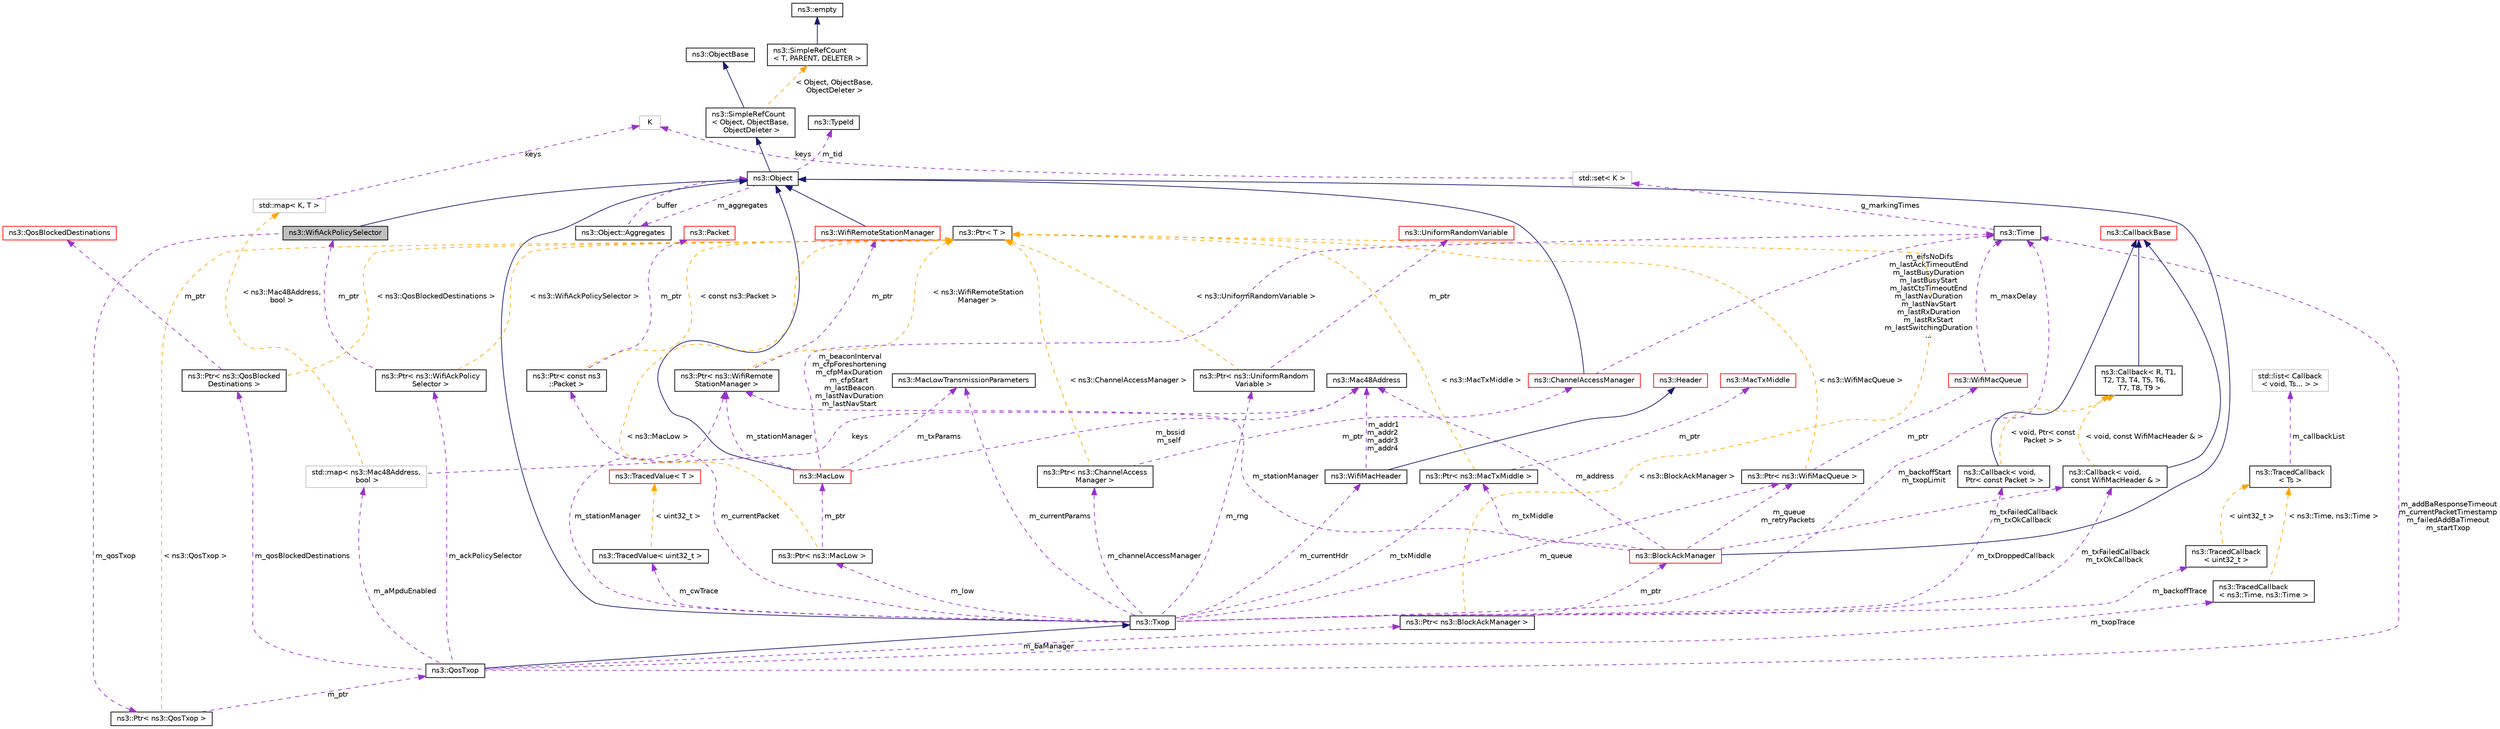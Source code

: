 digraph "ns3::WifiAckPolicySelector"
{
 // LATEX_PDF_SIZE
  edge [fontname="Helvetica",fontsize="10",labelfontname="Helvetica",labelfontsize="10"];
  node [fontname="Helvetica",fontsize="10",shape=record];
  Node1 [label="ns3::WifiAckPolicySelector",height=0.2,width=0.4,color="black", fillcolor="grey75", style="filled", fontcolor="black",tooltip="WifiAckPolicySelector is in charge of selecting the acknowledgment policy for PSDUs containing QoS Da..."];
  Node2 -> Node1 [dir="back",color="midnightblue",fontsize="10",style="solid",fontname="Helvetica"];
  Node2 [label="ns3::Object",height=0.2,width=0.4,color="black", fillcolor="white", style="filled",URL="$classns3_1_1_object.html",tooltip="A base class which provides memory management and object aggregation."];
  Node3 -> Node2 [dir="back",color="midnightblue",fontsize="10",style="solid",fontname="Helvetica"];
  Node3 [label="ns3::SimpleRefCount\l\< Object, ObjectBase,\l ObjectDeleter \>",height=0.2,width=0.4,color="black", fillcolor="white", style="filled",URL="$classns3_1_1_simple_ref_count.html",tooltip=" "];
  Node4 -> Node3 [dir="back",color="midnightblue",fontsize="10",style="solid",fontname="Helvetica"];
  Node4 [label="ns3::ObjectBase",height=0.2,width=0.4,color="black", fillcolor="white", style="filled",URL="$classns3_1_1_object_base.html",tooltip="Anchor the ns-3 type and attribute system."];
  Node5 -> Node3 [dir="back",color="orange",fontsize="10",style="dashed",label=" \< Object, ObjectBase,\l ObjectDeleter \>" ,fontname="Helvetica"];
  Node5 [label="ns3::SimpleRefCount\l\< T, PARENT, DELETER \>",height=0.2,width=0.4,color="black", fillcolor="white", style="filled",URL="$classns3_1_1_simple_ref_count.html",tooltip="A template-based reference counting class."];
  Node6 -> Node5 [dir="back",color="midnightblue",fontsize="10",style="solid",fontname="Helvetica"];
  Node6 [label="ns3::empty",height=0.2,width=0.4,color="black", fillcolor="white", style="filled",URL="$classns3_1_1empty.html",tooltip="make Callback use a separate empty type"];
  Node7 -> Node2 [dir="back",color="darkorchid3",fontsize="10",style="dashed",label=" m_tid" ,fontname="Helvetica"];
  Node7 [label="ns3::TypeId",height=0.2,width=0.4,color="black", fillcolor="white", style="filled",URL="$classns3_1_1_type_id.html",tooltip="a unique identifier for an interface."];
  Node8 -> Node2 [dir="back",color="darkorchid3",fontsize="10",style="dashed",label=" m_aggregates" ,fontname="Helvetica"];
  Node8 [label="ns3::Object::Aggregates",height=0.2,width=0.4,color="black", fillcolor="white", style="filled",URL="$structns3_1_1_object_1_1_aggregates.html",tooltip="The list of Objects aggregated to this one."];
  Node2 -> Node8 [dir="back",color="darkorchid3",fontsize="10",style="dashed",label=" buffer" ,fontname="Helvetica"];
  Node9 -> Node1 [dir="back",color="darkorchid3",fontsize="10",style="dashed",label=" m_qosTxop" ,fontname="Helvetica"];
  Node9 [label="ns3::Ptr\< ns3::QosTxop \>",height=0.2,width=0.4,color="black", fillcolor="white", style="filled",URL="$classns3_1_1_ptr.html",tooltip=" "];
  Node10 -> Node9 [dir="back",color="darkorchid3",fontsize="10",style="dashed",label=" m_ptr" ,fontname="Helvetica"];
  Node10 [label="ns3::QosTxop",height=0.2,width=0.4,color="black", fillcolor="white", style="filled",URL="$classns3_1_1_qos_txop.html",tooltip="Handle packet fragmentation and retransmissions for QoS data frames as well as MSDU aggregation (A-MS..."];
  Node11 -> Node10 [dir="back",color="midnightblue",fontsize="10",style="solid",fontname="Helvetica"];
  Node11 [label="ns3::Txop",height=0.2,width=0.4,color="black", fillcolor="white", style="filled",URL="$classns3_1_1_txop.html",tooltip="Handle packet fragmentation and retransmissions for data and management frames."];
  Node2 -> Node11 [dir="back",color="midnightblue",fontsize="10",style="solid",fontname="Helvetica"];
  Node12 -> Node11 [dir="back",color="darkorchid3",fontsize="10",style="dashed",label=" m_low" ,fontname="Helvetica"];
  Node12 [label="ns3::Ptr\< ns3::MacLow \>",height=0.2,width=0.4,color="black", fillcolor="white", style="filled",URL="$classns3_1_1_ptr.html",tooltip=" "];
  Node13 -> Node12 [dir="back",color="darkorchid3",fontsize="10",style="dashed",label=" m_ptr" ,fontname="Helvetica"];
  Node13 [label="ns3::MacLow",height=0.2,width=0.4,color="red", fillcolor="white", style="filled",URL="$classns3_1_1_mac_low.html",tooltip="handle RTS/CTS/Data/Ack transactions."];
  Node2 -> Node13 [dir="back",color="midnightblue",fontsize="10",style="solid",fontname="Helvetica"];
  Node14 -> Node13 [dir="back",color="darkorchid3",fontsize="10",style="dashed",label=" m_bssid\nm_self" ,fontname="Helvetica"];
  Node14 [label="ns3::Mac48Address",height=0.2,width=0.4,color="black", fillcolor="white", style="filled",URL="$classns3_1_1_mac48_address.html",tooltip="an EUI-48 address"];
  Node74 -> Node13 [dir="back",color="darkorchid3",fontsize="10",style="dashed",label=" m_stationManager" ,fontname="Helvetica"];
  Node74 [label="ns3::Ptr\< ns3::WifiRemote\lStationManager \>",height=0.2,width=0.4,color="black", fillcolor="white", style="filled",URL="$classns3_1_1_ptr.html",tooltip=" "];
  Node75 -> Node74 [dir="back",color="darkorchid3",fontsize="10",style="dashed",label=" m_ptr" ,fontname="Helvetica"];
  Node75 [label="ns3::WifiRemoteStationManager",height=0.2,width=0.4,color="red", fillcolor="white", style="filled",URL="$classns3_1_1_wifi_remote_station_manager.html",tooltip="hold a list of per-remote-station state."];
  Node2 -> Node75 [dir="back",color="midnightblue",fontsize="10",style="solid",fontname="Helvetica"];
  Node25 -> Node74 [dir="back",color="orange",fontsize="10",style="dashed",label=" \< ns3::WifiRemoteStation\lManager \>" ,fontname="Helvetica"];
  Node25 [label="ns3::Ptr\< T \>",height=0.2,width=0.4,color="black", fillcolor="white", style="filled",URL="$classns3_1_1_ptr.html",tooltip="Smart pointer class similar to boost::intrusive_ptr."];
  Node194 -> Node13 [dir="back",color="darkorchid3",fontsize="10",style="dashed",label=" m_txParams" ,fontname="Helvetica"];
  Node194 [label="ns3::MacLowTransmissionParameters",height=0.2,width=0.4,color="black", fillcolor="white", style="filled",URL="$classns3_1_1_mac_low_transmission_parameters.html",tooltip="control how a packet is transmitted."];
  Node49 -> Node13 [dir="back",color="darkorchid3",fontsize="10",style="dashed",label=" m_beaconInterval\nm_cfpForeshortening\nm_cfpMaxDuration\nm_cfpStart\nm_lastBeacon\nm_lastNavDuration\nm_lastNavStart" ,fontname="Helvetica"];
  Node49 [label="ns3::Time",height=0.2,width=0.4,color="black", fillcolor="white", style="filled",URL="$classns3_1_1_time.html",tooltip="Simulation virtual time values and global simulation resolution."];
  Node50 -> Node49 [dir="back",color="darkorchid3",fontsize="10",style="dashed",label=" g_markingTimes" ,fontname="Helvetica"];
  Node50 [label="std::set\< K \>",height=0.2,width=0.4,color="grey75", fillcolor="white", style="filled",tooltip=" "];
  Node37 -> Node50 [dir="back",color="darkorchid3",fontsize="10",style="dashed",label=" keys" ,fontname="Helvetica"];
  Node37 [label="K",height=0.2,width=0.4,color="grey75", fillcolor="white", style="filled",tooltip=" "];
  Node25 -> Node12 [dir="back",color="orange",fontsize="10",style="dashed",label=" \< ns3::MacLow \>" ,fontname="Helvetica"];
  Node46 -> Node11 [dir="back",color="darkorchid3",fontsize="10",style="dashed",label=" m_currentHdr" ,fontname="Helvetica"];
  Node46 [label="ns3::WifiMacHeader",height=0.2,width=0.4,color="black", fillcolor="white", style="filled",URL="$classns3_1_1_wifi_mac_header.html",tooltip="Implements the IEEE 802.11 MAC header."];
  Node47 -> Node46 [dir="back",color="midnightblue",fontsize="10",style="solid",fontname="Helvetica"];
  Node47 [label="ns3::Header",height=0.2,width=0.4,color="red", fillcolor="white", style="filled",URL="$classns3_1_1_header.html",tooltip="Protocol header serialization and deserialization."];
  Node14 -> Node46 [dir="back",color="darkorchid3",fontsize="10",style="dashed",label=" m_addr1\nm_addr2\nm_addr3\nm_addr4" ,fontname="Helvetica"];
  Node209 -> Node11 [dir="back",color="darkorchid3",fontsize="10",style="dashed",label=" m_txFailedCallback\nm_txOkCallback" ,fontname="Helvetica"];
  Node209 [label="ns3::Callback\< void,\l const WifiMacHeader & \>",height=0.2,width=0.4,color="black", fillcolor="white", style="filled",URL="$classns3_1_1_callback.html",tooltip=" "];
  Node21 -> Node209 [dir="back",color="midnightblue",fontsize="10",style="solid",fontname="Helvetica"];
  Node21 [label="ns3::CallbackBase",height=0.2,width=0.4,color="red", fillcolor="white", style="filled",URL="$classns3_1_1_callback_base.html",tooltip="Base class for Callback class."];
  Node26 -> Node209 [dir="back",color="orange",fontsize="10",style="dashed",label=" \< void, const WifiMacHeader & \>" ,fontname="Helvetica"];
  Node26 [label="ns3::Callback\< R, T1,\l T2, T3, T4, T5, T6,\l T7, T8, T9 \>",height=0.2,width=0.4,color="black", fillcolor="white", style="filled",URL="$classns3_1_1_callback.html",tooltip="Callback template class."];
  Node21 -> Node26 [dir="back",color="midnightblue",fontsize="10",style="solid",fontname="Helvetica"];
  Node74 -> Node11 [dir="back",color="darkorchid3",fontsize="10",style="dashed",label=" m_stationManager" ,fontname="Helvetica"];
  Node194 -> Node11 [dir="back",color="darkorchid3",fontsize="10",style="dashed",label=" m_currentParams" ,fontname="Helvetica"];
  Node49 -> Node11 [dir="back",color="darkorchid3",fontsize="10",style="dashed",label=" m_backoffStart\nm_txopLimit" ,fontname="Helvetica"];
  Node210 -> Node11 [dir="back",color="darkorchid3",fontsize="10",style="dashed",label=" m_channelAccessManager" ,fontname="Helvetica"];
  Node210 [label="ns3::Ptr\< ns3::ChannelAccess\lManager \>",height=0.2,width=0.4,color="black", fillcolor="white", style="filled",URL="$classns3_1_1_ptr.html",tooltip=" "];
  Node202 -> Node210 [dir="back",color="darkorchid3",fontsize="10",style="dashed",label=" m_ptr" ,fontname="Helvetica"];
  Node202 [label="ns3::ChannelAccessManager",height=0.2,width=0.4,color="red", fillcolor="white", style="filled",URL="$classns3_1_1_channel_access_manager.html",tooltip="Manage a set of ns3::Txop."];
  Node2 -> Node202 [dir="back",color="midnightblue",fontsize="10",style="solid",fontname="Helvetica"];
  Node49 -> Node202 [dir="back",color="darkorchid3",fontsize="10",style="dashed",label=" m_eifsNoDifs\nm_lastAckTimeoutEnd\nm_lastBusyDuration\nm_lastBusyStart\nm_lastCtsTimeoutEnd\nm_lastNavDuration\nm_lastNavStart\nm_lastRxDuration\nm_lastRxStart\nm_lastSwitchingDuration\n..." ,fontname="Helvetica"];
  Node25 -> Node210 [dir="back",color="orange",fontsize="10",style="dashed",label=" \< ns3::ChannelAccessManager \>" ,fontname="Helvetica"];
  Node51 -> Node11 [dir="back",color="darkorchid3",fontsize="10",style="dashed",label=" m_currentPacket" ,fontname="Helvetica"];
  Node51 [label="ns3::Ptr\< const ns3\l::Packet \>",height=0.2,width=0.4,color="black", fillcolor="white", style="filled",URL="$classns3_1_1_ptr.html",tooltip=" "];
  Node52 -> Node51 [dir="back",color="darkorchid3",fontsize="10",style="dashed",label=" m_ptr" ,fontname="Helvetica"];
  Node52 [label="ns3::Packet",height=0.2,width=0.4,color="red", fillcolor="white", style="filled",URL="$classns3_1_1_packet.html",tooltip="network packets"];
  Node25 -> Node51 [dir="back",color="orange",fontsize="10",style="dashed",label=" \< const ns3::Packet \>" ,fontname="Helvetica"];
  Node211 -> Node11 [dir="back",color="darkorchid3",fontsize="10",style="dashed",label=" m_queue" ,fontname="Helvetica"];
  Node211 [label="ns3::Ptr\< ns3::WifiMacQueue \>",height=0.2,width=0.4,color="black", fillcolor="white", style="filled",URL="$classns3_1_1_ptr.html",tooltip=" "];
  Node212 -> Node211 [dir="back",color="darkorchid3",fontsize="10",style="dashed",label=" m_ptr" ,fontname="Helvetica"];
  Node212 [label="ns3::WifiMacQueue",height=0.2,width=0.4,color="red", fillcolor="white", style="filled",URL="$classns3_1_1_wifi_mac_queue.html",tooltip="This queue implements the timeout procedure described in (Section 9.19.2.6 \"Retransmit procedures\" pa..."];
  Node49 -> Node212 [dir="back",color="darkorchid3",fontsize="10",style="dashed",label=" m_maxDelay" ,fontname="Helvetica"];
  Node25 -> Node211 [dir="back",color="orange",fontsize="10",style="dashed",label=" \< ns3::WifiMacQueue \>" ,fontname="Helvetica"];
  Node215 -> Node11 [dir="back",color="darkorchid3",fontsize="10",style="dashed",label=" m_backoffTrace" ,fontname="Helvetica"];
  Node215 [label="ns3::TracedCallback\l\< uint32_t \>",height=0.2,width=0.4,color="black", fillcolor="white", style="filled",URL="$classns3_1_1_traced_callback.html",tooltip=" "];
  Node18 -> Node215 [dir="back",color="orange",fontsize="10",style="dashed",label=" \< uint32_t \>" ,fontname="Helvetica"];
  Node18 [label="ns3::TracedCallback\l\< Ts \>",height=0.2,width=0.4,color="black", fillcolor="white", style="filled",URL="$classns3_1_1_traced_callback.html",tooltip="Forward calls to a chain of Callback."];
  Node19 -> Node18 [dir="back",color="darkorchid3",fontsize="10",style="dashed",label=" m_callbackList" ,fontname="Helvetica"];
  Node19 [label="std::list\< Callback\l\< void, Ts... \> \>",height=0.2,width=0.4,color="grey75", fillcolor="white", style="filled",tooltip=" "];
  Node145 -> Node11 [dir="back",color="darkorchid3",fontsize="10",style="dashed",label=" m_rng" ,fontname="Helvetica"];
  Node145 [label="ns3::Ptr\< ns3::UniformRandom\lVariable \>",height=0.2,width=0.4,color="black", fillcolor="white", style="filled",URL="$classns3_1_1_ptr.html",tooltip=" "];
  Node146 -> Node145 [dir="back",color="darkorchid3",fontsize="10",style="dashed",label=" m_ptr" ,fontname="Helvetica"];
  Node146 [label="ns3::UniformRandomVariable",height=0.2,width=0.4,color="red", fillcolor="white", style="filled",URL="$classns3_1_1_uniform_random_variable.html",tooltip="The uniform distribution Random Number Generator (RNG)."];
  Node25 -> Node145 [dir="back",color="orange",fontsize="10",style="dashed",label=" \< ns3::UniformRandomVariable \>" ,fontname="Helvetica"];
  Node216 -> Node11 [dir="back",color="darkorchid3",fontsize="10",style="dashed",label=" m_txMiddle" ,fontname="Helvetica"];
  Node216 [label="ns3::Ptr\< ns3::MacTxMiddle \>",height=0.2,width=0.4,color="black", fillcolor="white", style="filled",URL="$classns3_1_1_ptr.html",tooltip=" "];
  Node217 -> Node216 [dir="back",color="darkorchid3",fontsize="10",style="dashed",label=" m_ptr" ,fontname="Helvetica"];
  Node217 [label="ns3::MacTxMiddle",height=0.2,width=0.4,color="red", fillcolor="white", style="filled",URL="$classns3_1_1_mac_tx_middle.html",tooltip="Handles sequence numbering of IEEE 802.11 data frames."];
  Node25 -> Node216 [dir="back",color="orange",fontsize="10",style="dashed",label=" \< ns3::MacTxMiddle \>" ,fontname="Helvetica"];
  Node220 -> Node11 [dir="back",color="darkorchid3",fontsize="10",style="dashed",label=" m_txDroppedCallback" ,fontname="Helvetica"];
  Node220 [label="ns3::Callback\< void,\l Ptr\< const Packet \> \>",height=0.2,width=0.4,color="black", fillcolor="white", style="filled",URL="$classns3_1_1_callback.html",tooltip=" "];
  Node21 -> Node220 [dir="back",color="midnightblue",fontsize="10",style="solid",fontname="Helvetica"];
  Node26 -> Node220 [dir="back",color="orange",fontsize="10",style="dashed",label=" \< void, Ptr\< const\l Packet \> \>" ,fontname="Helvetica"];
  Node221 -> Node11 [dir="back",color="darkorchid3",fontsize="10",style="dashed",label=" m_cwTrace" ,fontname="Helvetica"];
  Node221 [label="ns3::TracedValue\< uint32_t \>",height=0.2,width=0.4,color="black", fillcolor="white", style="filled",URL="$classns3_1_1_traced_value.html",tooltip=" "];
  Node158 -> Node221 [dir="back",color="orange",fontsize="10",style="dashed",label=" \< uint32_t \>" ,fontname="Helvetica"];
  Node158 [label="ns3::TracedValue\< T \>",height=0.2,width=0.4,color="red", fillcolor="white", style="filled",URL="$classns3_1_1_traced_value.html",tooltip="Trace classes with value semantics."];
  Node222 -> Node10 [dir="back",color="darkorchid3",fontsize="10",style="dashed",label=" m_txopTrace" ,fontname="Helvetica"];
  Node222 [label="ns3::TracedCallback\l\< ns3::Time, ns3::Time \>",height=0.2,width=0.4,color="black", fillcolor="white", style="filled",URL="$classns3_1_1_traced_callback.html",tooltip=" "];
  Node18 -> Node222 [dir="back",color="orange",fontsize="10",style="dashed",label=" \< ns3::Time, ns3::Time \>" ,fontname="Helvetica"];
  Node49 -> Node10 [dir="back",color="darkorchid3",fontsize="10",style="dashed",label=" m_addBaResponseTimeout\nm_currentPacketTimestamp\nm_failedAddBaTimeout\nm_startTxop" ,fontname="Helvetica"];
  Node223 -> Node10 [dir="back",color="darkorchid3",fontsize="10",style="dashed",label=" m_qosBlockedDestinations" ,fontname="Helvetica"];
  Node223 [label="ns3::Ptr\< ns3::QosBlocked\lDestinations \>",height=0.2,width=0.4,color="black", fillcolor="white", style="filled",URL="$classns3_1_1_ptr.html",tooltip=" "];
  Node224 -> Node223 [dir="back",color="darkorchid3",fontsize="10",style="dashed",label=" m_ptr" ,fontname="Helvetica"];
  Node224 [label="ns3::QosBlockedDestinations",height=0.2,width=0.4,color="red", fillcolor="white", style="filled",URL="$classns3_1_1_qos_blocked_destinations.html",tooltip="Keep track of destination address - TID pairs that are waiting for a BlockAck response."];
  Node25 -> Node223 [dir="back",color="orange",fontsize="10",style="dashed",label=" \< ns3::QosBlockedDestinations \>" ,fontname="Helvetica"];
  Node227 -> Node10 [dir="back",color="darkorchid3",fontsize="10",style="dashed",label=" m_ackPolicySelector" ,fontname="Helvetica"];
  Node227 [label="ns3::Ptr\< ns3::WifiAckPolicy\lSelector \>",height=0.2,width=0.4,color="black", fillcolor="white", style="filled",URL="$classns3_1_1_ptr.html",tooltip=" "];
  Node1 -> Node227 [dir="back",color="darkorchid3",fontsize="10",style="dashed",label=" m_ptr" ,fontname="Helvetica"];
  Node25 -> Node227 [dir="back",color="orange",fontsize="10",style="dashed",label=" \< ns3::WifiAckPolicySelector \>" ,fontname="Helvetica"];
  Node228 -> Node10 [dir="back",color="darkorchid3",fontsize="10",style="dashed",label=" m_baManager" ,fontname="Helvetica"];
  Node228 [label="ns3::Ptr\< ns3::BlockAckManager \>",height=0.2,width=0.4,color="black", fillcolor="white", style="filled",URL="$classns3_1_1_ptr.html",tooltip=" "];
  Node229 -> Node228 [dir="back",color="darkorchid3",fontsize="10",style="dashed",label=" m_ptr" ,fontname="Helvetica"];
  Node229 [label="ns3::BlockAckManager",height=0.2,width=0.4,color="red", fillcolor="white", style="filled",URL="$classns3_1_1_block_ack_manager.html",tooltip="Manages all block ack agreements for an originator station."];
  Node2 -> Node229 [dir="back",color="midnightblue",fontsize="10",style="solid",fontname="Helvetica"];
  Node14 -> Node229 [dir="back",color="darkorchid3",fontsize="10",style="dashed",label=" m_address" ,fontname="Helvetica"];
  Node209 -> Node229 [dir="back",color="darkorchid3",fontsize="10",style="dashed",label=" m_txFailedCallback\nm_txOkCallback" ,fontname="Helvetica"];
  Node74 -> Node229 [dir="back",color="darkorchid3",fontsize="10",style="dashed",label=" m_stationManager" ,fontname="Helvetica"];
  Node211 -> Node229 [dir="back",color="darkorchid3",fontsize="10",style="dashed",label=" m_queue\nm_retryPackets" ,fontname="Helvetica"];
  Node216 -> Node229 [dir="back",color="darkorchid3",fontsize="10",style="dashed",label=" m_txMiddle" ,fontname="Helvetica"];
  Node25 -> Node228 [dir="back",color="orange",fontsize="10",style="dashed",label=" \< ns3::BlockAckManager \>" ,fontname="Helvetica"];
  Node237 -> Node10 [dir="back",color="darkorchid3",fontsize="10",style="dashed",label=" m_aMpduEnabled" ,fontname="Helvetica"];
  Node237 [label="std::map\< ns3::Mac48Address,\l bool \>",height=0.2,width=0.4,color="grey75", fillcolor="white", style="filled",tooltip=" "];
  Node14 -> Node237 [dir="back",color="darkorchid3",fontsize="10",style="dashed",label=" keys" ,fontname="Helvetica"];
  Node36 -> Node237 [dir="back",color="orange",fontsize="10",style="dashed",label=" \< ns3::Mac48Address,\l bool \>" ,fontname="Helvetica"];
  Node36 [label="std::map\< K, T \>",height=0.2,width=0.4,color="grey75", fillcolor="white", style="filled",tooltip=" "];
  Node37 -> Node36 [dir="back",color="darkorchid3",fontsize="10",style="dashed",label=" keys" ,fontname="Helvetica"];
  Node25 -> Node9 [dir="back",color="orange",fontsize="10",style="dashed",label=" \< ns3::QosTxop \>" ,fontname="Helvetica"];
}
